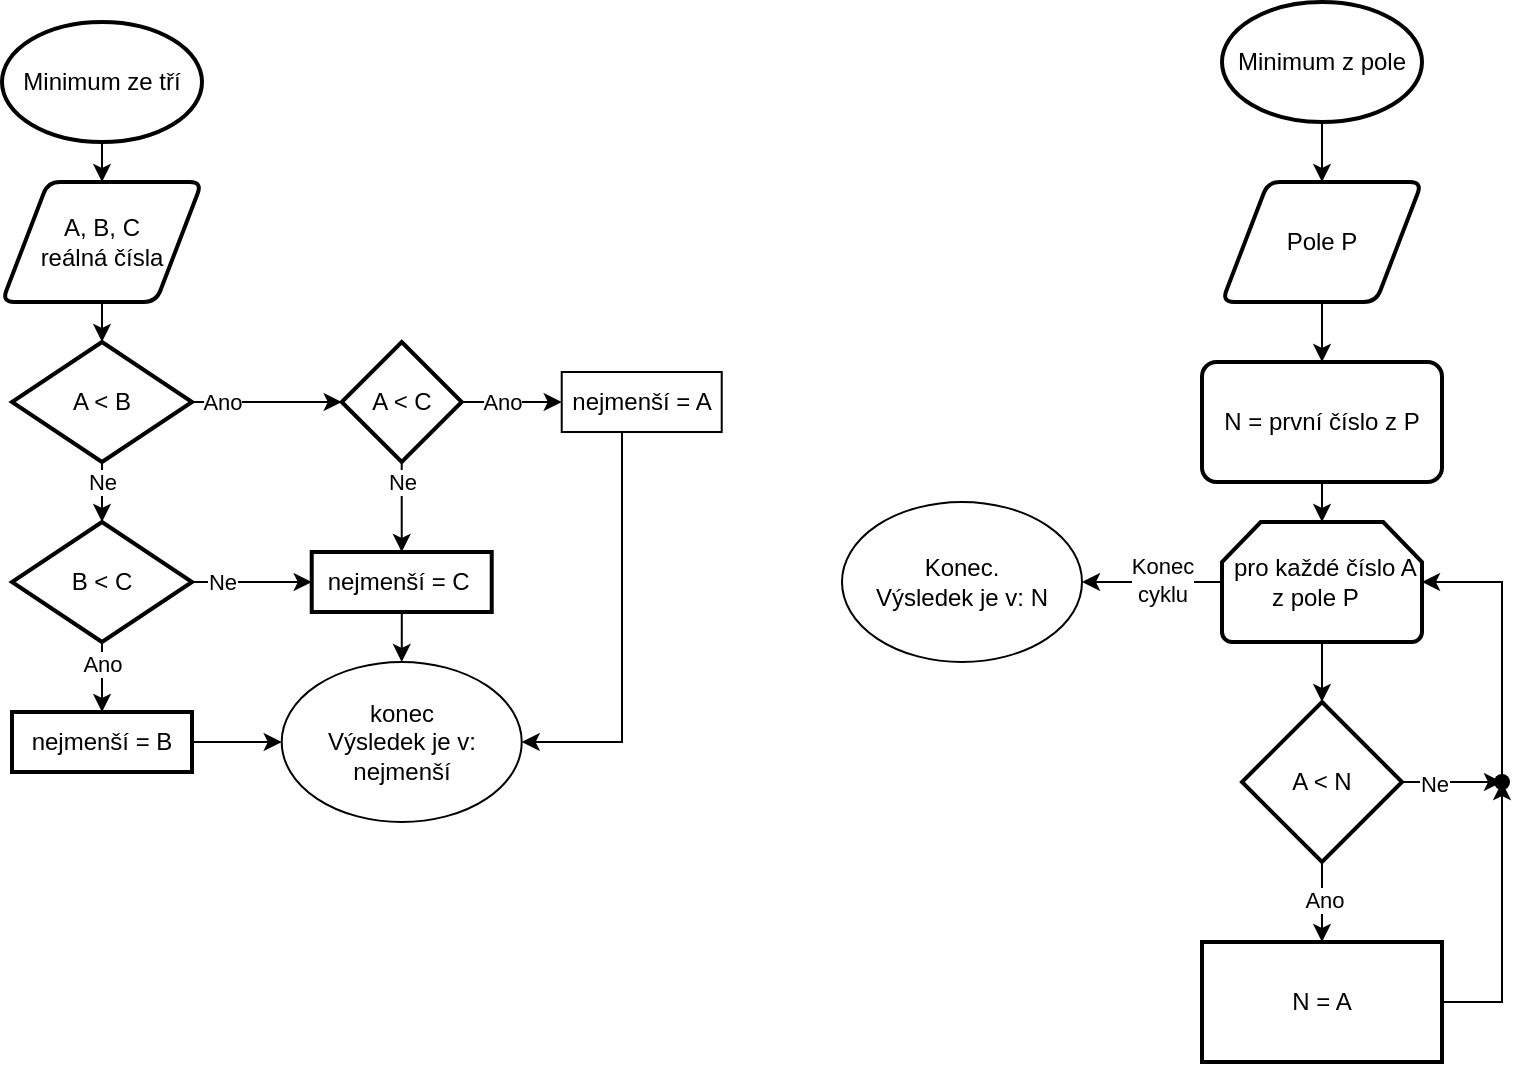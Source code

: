<mxfile version="22.1.0" type="device">
  <diagram id="C5RBs43oDa-KdzZeNtuy" name="Page-1">
    <mxGraphModel dx="956" dy="547" grid="1" gridSize="10" guides="1" tooltips="1" connect="1" arrows="1" fold="1" page="1" pageScale="1" pageWidth="827" pageHeight="1169" math="0" shadow="0">
      <root>
        <mxCell id="WIyWlLk6GJQsqaUBKTNV-0" />
        <mxCell id="WIyWlLk6GJQsqaUBKTNV-1" parent="WIyWlLk6GJQsqaUBKTNV-0" />
        <mxCell id="lWcfCqnBrpmpNp4GFeh8-3" value="" style="edgeStyle=orthogonalEdgeStyle;rounded=0;orthogonalLoop=1;jettySize=auto;html=1;" edge="1" parent="WIyWlLk6GJQsqaUBKTNV-1" source="lWcfCqnBrpmpNp4GFeh8-0" target="lWcfCqnBrpmpNp4GFeh8-1">
          <mxGeometry relative="1" as="geometry" />
        </mxCell>
        <mxCell id="lWcfCqnBrpmpNp4GFeh8-0" value="Minimum ze tří" style="strokeWidth=2;html=1;shape=mxgraph.flowchart.start_1;whiteSpace=wrap;" vertex="1" parent="WIyWlLk6GJQsqaUBKTNV-1">
          <mxGeometry x="40" y="50" width="100" height="60" as="geometry" />
        </mxCell>
        <mxCell id="lWcfCqnBrpmpNp4GFeh8-34" value="" style="edgeStyle=orthogonalEdgeStyle;rounded=0;orthogonalLoop=1;jettySize=auto;html=1;" edge="1" parent="WIyWlLk6GJQsqaUBKTNV-1" source="lWcfCqnBrpmpNp4GFeh8-1" target="lWcfCqnBrpmpNp4GFeh8-4">
          <mxGeometry relative="1" as="geometry" />
        </mxCell>
        <mxCell id="lWcfCqnBrpmpNp4GFeh8-1" value="A, B, C&lt;br&gt;reálná čísla" style="shape=parallelogram;html=1;strokeWidth=2;perimeter=parallelogramPerimeter;whiteSpace=wrap;rounded=1;arcSize=12;size=0.23;" vertex="1" parent="WIyWlLk6GJQsqaUBKTNV-1">
          <mxGeometry x="40" y="130" width="100" height="60" as="geometry" />
        </mxCell>
        <mxCell id="lWcfCqnBrpmpNp4GFeh8-7" value="Ano" style="edgeStyle=orthogonalEdgeStyle;rounded=0;orthogonalLoop=1;jettySize=auto;html=1;" edge="1" parent="WIyWlLk6GJQsqaUBKTNV-1" source="lWcfCqnBrpmpNp4GFeh8-4" target="lWcfCqnBrpmpNp4GFeh8-6">
          <mxGeometry x="-0.599" relative="1" as="geometry">
            <mxPoint as="offset" />
          </mxGeometry>
        </mxCell>
        <mxCell id="lWcfCqnBrpmpNp4GFeh8-23" value="" style="edgeStyle=orthogonalEdgeStyle;rounded=0;orthogonalLoop=1;jettySize=auto;html=1;" edge="1" parent="WIyWlLk6GJQsqaUBKTNV-1" source="lWcfCqnBrpmpNp4GFeh8-4" target="lWcfCqnBrpmpNp4GFeh8-22">
          <mxGeometry relative="1" as="geometry" />
        </mxCell>
        <mxCell id="lWcfCqnBrpmpNp4GFeh8-27" value="Ne" style="edgeLabel;html=1;align=center;verticalAlign=middle;resizable=0;points=[];" vertex="1" connectable="0" parent="lWcfCqnBrpmpNp4GFeh8-23">
          <mxGeometry x="-0.072" relative="1" as="geometry">
            <mxPoint y="-7" as="offset" />
          </mxGeometry>
        </mxCell>
        <mxCell id="lWcfCqnBrpmpNp4GFeh8-4" value="A &amp;lt; B" style="strokeWidth=2;html=1;shape=mxgraph.flowchart.decision;whiteSpace=wrap;" vertex="1" parent="WIyWlLk6GJQsqaUBKTNV-1">
          <mxGeometry x="45" y="210" width="90" height="60" as="geometry" />
        </mxCell>
        <mxCell id="lWcfCqnBrpmpNp4GFeh8-9" value="Ano&lt;br&gt;" style="edgeStyle=orthogonalEdgeStyle;rounded=0;orthogonalLoop=1;jettySize=auto;html=1;" edge="1" parent="WIyWlLk6GJQsqaUBKTNV-1" source="lWcfCqnBrpmpNp4GFeh8-6" target="lWcfCqnBrpmpNp4GFeh8-10">
          <mxGeometry x="-0.194" relative="1" as="geometry">
            <mxPoint x="299.86" y="380.0" as="targetPoint" />
            <Array as="points">
              <mxPoint x="280" y="240" />
              <mxPoint x="280" y="240" />
            </Array>
            <mxPoint as="offset" />
          </mxGeometry>
        </mxCell>
        <mxCell id="lWcfCqnBrpmpNp4GFeh8-17" value="" style="edgeStyle=orthogonalEdgeStyle;rounded=0;orthogonalLoop=1;jettySize=auto;html=1;verticalAlign=middle;labelPosition=center;verticalLabelPosition=middle;align=center;" edge="1" parent="WIyWlLk6GJQsqaUBKTNV-1" source="lWcfCqnBrpmpNp4GFeh8-6" target="lWcfCqnBrpmpNp4GFeh8-16">
          <mxGeometry relative="1" as="geometry" />
        </mxCell>
        <mxCell id="lWcfCqnBrpmpNp4GFeh8-32" value="Ne" style="edgeLabel;html=1;align=center;verticalAlign=middle;resizable=0;points=[];" vertex="1" connectable="0" parent="lWcfCqnBrpmpNp4GFeh8-17">
          <mxGeometry x="0.237" y="1" relative="1" as="geometry">
            <mxPoint x="-1" y="-18" as="offset" />
          </mxGeometry>
        </mxCell>
        <mxCell id="lWcfCqnBrpmpNp4GFeh8-6" value="A &amp;lt; C" style="strokeWidth=2;html=1;shape=mxgraph.flowchart.decision;whiteSpace=wrap;" vertex="1" parent="WIyWlLk6GJQsqaUBKTNV-1">
          <mxGeometry x="209.86" y="210" width="60" height="60" as="geometry" />
        </mxCell>
        <mxCell id="lWcfCqnBrpmpNp4GFeh8-12" value="" style="edgeStyle=orthogonalEdgeStyle;rounded=0;orthogonalLoop=1;jettySize=auto;html=1;" edge="1" parent="WIyWlLk6GJQsqaUBKTNV-1" source="lWcfCqnBrpmpNp4GFeh8-10" target="lWcfCqnBrpmpNp4GFeh8-11">
          <mxGeometry relative="1" as="geometry">
            <mxPoint x="299.86" y="410.029" as="targetPoint" />
            <Array as="points">
              <mxPoint x="350" y="410" />
            </Array>
          </mxGeometry>
        </mxCell>
        <mxCell id="lWcfCqnBrpmpNp4GFeh8-10" value="nejmenší = A" style="whiteSpace=wrap;html=1;" vertex="1" parent="WIyWlLk6GJQsqaUBKTNV-1">
          <mxGeometry x="319.86" y="225" width="80" height="30" as="geometry" />
        </mxCell>
        <mxCell id="lWcfCqnBrpmpNp4GFeh8-11" value="konec&lt;br&gt;Výsledek je v: nejmenší" style="ellipse;whiteSpace=wrap;html=1;" vertex="1" parent="WIyWlLk6GJQsqaUBKTNV-1">
          <mxGeometry x="179.86" y="370" width="120" height="80" as="geometry" />
        </mxCell>
        <mxCell id="lWcfCqnBrpmpNp4GFeh8-19" style="edgeStyle=orthogonalEdgeStyle;rounded=0;orthogonalLoop=1;jettySize=auto;html=1;" edge="1" parent="WIyWlLk6GJQsqaUBKTNV-1" source="lWcfCqnBrpmpNp4GFeh8-16" target="lWcfCqnBrpmpNp4GFeh8-11">
          <mxGeometry relative="1" as="geometry">
            <mxPoint x="239.86" y="370" as="targetPoint" />
            <Array as="points" />
          </mxGeometry>
        </mxCell>
        <mxCell id="lWcfCqnBrpmpNp4GFeh8-16" value="nejmenší = C&amp;nbsp;" style="whiteSpace=wrap;html=1;strokeWidth=2;" vertex="1" parent="WIyWlLk6GJQsqaUBKTNV-1">
          <mxGeometry x="194.86" y="315" width="90" height="30" as="geometry" />
        </mxCell>
        <mxCell id="lWcfCqnBrpmpNp4GFeh8-25" value="" style="edgeStyle=orthogonalEdgeStyle;rounded=0;orthogonalLoop=1;jettySize=auto;html=1;" edge="1" parent="WIyWlLk6GJQsqaUBKTNV-1" source="lWcfCqnBrpmpNp4GFeh8-22" target="lWcfCqnBrpmpNp4GFeh8-24">
          <mxGeometry relative="1" as="geometry" />
        </mxCell>
        <mxCell id="lWcfCqnBrpmpNp4GFeh8-28" value="Ano" style="edgeLabel;html=1;align=center;verticalAlign=middle;resizable=0;points=[];" vertex="1" connectable="0" parent="lWcfCqnBrpmpNp4GFeh8-25">
          <mxGeometry x="-0.037" relative="1" as="geometry">
            <mxPoint y="-8" as="offset" />
          </mxGeometry>
        </mxCell>
        <mxCell id="lWcfCqnBrpmpNp4GFeh8-30" value="" style="edgeStyle=orthogonalEdgeStyle;rounded=0;orthogonalLoop=1;jettySize=auto;html=1;" edge="1" parent="WIyWlLk6GJQsqaUBKTNV-1" source="lWcfCqnBrpmpNp4GFeh8-22" target="lWcfCqnBrpmpNp4GFeh8-16">
          <mxGeometry relative="1" as="geometry" />
        </mxCell>
        <mxCell id="lWcfCqnBrpmpNp4GFeh8-31" value="Ne" style="edgeLabel;html=1;align=center;verticalAlign=middle;resizable=0;points=[];" vertex="1" connectable="0" parent="lWcfCqnBrpmpNp4GFeh8-30">
          <mxGeometry x="0.122" y="1" relative="1" as="geometry">
            <mxPoint x="-19" y="1" as="offset" />
          </mxGeometry>
        </mxCell>
        <mxCell id="lWcfCqnBrpmpNp4GFeh8-22" value="B &amp;lt; C" style="strokeWidth=2;html=1;shape=mxgraph.flowchart.decision;whiteSpace=wrap;" vertex="1" parent="WIyWlLk6GJQsqaUBKTNV-1">
          <mxGeometry x="45" y="300" width="90" height="60" as="geometry" />
        </mxCell>
        <mxCell id="lWcfCqnBrpmpNp4GFeh8-26" style="edgeStyle=orthogonalEdgeStyle;rounded=0;orthogonalLoop=1;jettySize=auto;html=1;" edge="1" parent="WIyWlLk6GJQsqaUBKTNV-1" source="lWcfCqnBrpmpNp4GFeh8-24" target="lWcfCqnBrpmpNp4GFeh8-11">
          <mxGeometry relative="1" as="geometry">
            <mxPoint x="195.0" y="440.029" as="targetPoint" />
            <Array as="points" />
          </mxGeometry>
        </mxCell>
        <mxCell id="lWcfCqnBrpmpNp4GFeh8-24" value="nejmenší = B" style="whiteSpace=wrap;html=1;strokeWidth=2;" vertex="1" parent="WIyWlLk6GJQsqaUBKTNV-1">
          <mxGeometry x="45" y="395" width="90" height="30" as="geometry" />
        </mxCell>
        <mxCell id="lWcfCqnBrpmpNp4GFeh8-35" value="" style="edgeStyle=orthogonalEdgeStyle;rounded=0;orthogonalLoop=1;jettySize=auto;html=1;" edge="1" parent="WIyWlLk6GJQsqaUBKTNV-1" source="lWcfCqnBrpmpNp4GFeh8-36" target="lWcfCqnBrpmpNp4GFeh8-37">
          <mxGeometry relative="1" as="geometry" />
        </mxCell>
        <mxCell id="lWcfCqnBrpmpNp4GFeh8-36" value="Minimum z pole" style="strokeWidth=2;html=1;shape=mxgraph.flowchart.start_1;whiteSpace=wrap;" vertex="1" parent="WIyWlLk6GJQsqaUBKTNV-1">
          <mxGeometry x="650" y="40" width="100" height="60" as="geometry" />
        </mxCell>
        <mxCell id="lWcfCqnBrpmpNp4GFeh8-39" value="" style="edgeStyle=orthogonalEdgeStyle;rounded=0;orthogonalLoop=1;jettySize=auto;html=1;" edge="1" parent="WIyWlLk6GJQsqaUBKTNV-1" source="lWcfCqnBrpmpNp4GFeh8-37" target="lWcfCqnBrpmpNp4GFeh8-38">
          <mxGeometry relative="1" as="geometry" />
        </mxCell>
        <mxCell id="lWcfCqnBrpmpNp4GFeh8-37" value="Pole P" style="shape=parallelogram;html=1;strokeWidth=2;perimeter=parallelogramPerimeter;whiteSpace=wrap;rounded=1;arcSize=12;size=0.23;" vertex="1" parent="WIyWlLk6GJQsqaUBKTNV-1">
          <mxGeometry x="650" y="130" width="100" height="60" as="geometry" />
        </mxCell>
        <mxCell id="lWcfCqnBrpmpNp4GFeh8-43" value="" style="edgeStyle=orthogonalEdgeStyle;rounded=0;orthogonalLoop=1;jettySize=auto;html=1;" edge="1" parent="WIyWlLk6GJQsqaUBKTNV-1" source="lWcfCqnBrpmpNp4GFeh8-38" target="lWcfCqnBrpmpNp4GFeh8-42">
          <mxGeometry relative="1" as="geometry" />
        </mxCell>
        <mxCell id="lWcfCqnBrpmpNp4GFeh8-38" value="N = první číslo z P" style="whiteSpace=wrap;html=1;strokeWidth=2;rounded=1;arcSize=12;" vertex="1" parent="WIyWlLk6GJQsqaUBKTNV-1">
          <mxGeometry x="640" y="220" width="120" height="60" as="geometry" />
        </mxCell>
        <mxCell id="lWcfCqnBrpmpNp4GFeh8-45" value="" style="edgeStyle=orthogonalEdgeStyle;rounded=0;orthogonalLoop=1;jettySize=auto;html=1;" edge="1" parent="WIyWlLk6GJQsqaUBKTNV-1" source="lWcfCqnBrpmpNp4GFeh8-42" target="lWcfCqnBrpmpNp4GFeh8-44">
          <mxGeometry relative="1" as="geometry" />
        </mxCell>
        <mxCell id="lWcfCqnBrpmpNp4GFeh8-55" style="edgeStyle=orthogonalEdgeStyle;rounded=0;orthogonalLoop=1;jettySize=auto;html=1;" edge="1" parent="WIyWlLk6GJQsqaUBKTNV-1" source="lWcfCqnBrpmpNp4GFeh8-42" target="lWcfCqnBrpmpNp4GFeh8-56">
          <mxGeometry relative="1" as="geometry">
            <mxPoint x="600" y="330" as="targetPoint" />
          </mxGeometry>
        </mxCell>
        <mxCell id="lWcfCqnBrpmpNp4GFeh8-57" value="Konec&lt;br&gt;cyklu" style="edgeLabel;html=1;align=center;verticalAlign=middle;resizable=0;points=[];" vertex="1" connectable="0" parent="lWcfCqnBrpmpNp4GFeh8-55">
          <mxGeometry x="-0.135" y="-1" relative="1" as="geometry">
            <mxPoint as="offset" />
          </mxGeometry>
        </mxCell>
        <mxCell id="lWcfCqnBrpmpNp4GFeh8-42" value="&amp;nbsp;pro každé číslo A z pole P&amp;nbsp;&amp;nbsp;" style="strokeWidth=2;html=1;shape=mxgraph.flowchart.loop_limit;whiteSpace=wrap;" vertex="1" parent="WIyWlLk6GJQsqaUBKTNV-1">
          <mxGeometry x="650" y="300" width="100" height="60" as="geometry" />
        </mxCell>
        <mxCell id="lWcfCqnBrpmpNp4GFeh8-47" value="" style="edgeStyle=orthogonalEdgeStyle;rounded=0;orthogonalLoop=1;jettySize=auto;html=1;" edge="1" parent="WIyWlLk6GJQsqaUBKTNV-1" source="lWcfCqnBrpmpNp4GFeh8-44" target="lWcfCqnBrpmpNp4GFeh8-46">
          <mxGeometry relative="1" as="geometry" />
        </mxCell>
        <mxCell id="lWcfCqnBrpmpNp4GFeh8-48" value="Ano" style="edgeLabel;html=1;align=center;verticalAlign=middle;resizable=0;points=[];" vertex="1" connectable="0" parent="lWcfCqnBrpmpNp4GFeh8-47">
          <mxGeometry x="-0.083" y="1" relative="1" as="geometry">
            <mxPoint as="offset" />
          </mxGeometry>
        </mxCell>
        <mxCell id="lWcfCqnBrpmpNp4GFeh8-59" value="" style="edgeStyle=orthogonalEdgeStyle;rounded=0;orthogonalLoop=1;jettySize=auto;html=1;" edge="1" parent="WIyWlLk6GJQsqaUBKTNV-1" source="lWcfCqnBrpmpNp4GFeh8-44" target="lWcfCqnBrpmpNp4GFeh8-51">
          <mxGeometry relative="1" as="geometry" />
        </mxCell>
        <mxCell id="lWcfCqnBrpmpNp4GFeh8-60" value="Ne" style="edgeLabel;html=1;align=center;verticalAlign=middle;resizable=0;points=[];" vertex="1" connectable="0" parent="lWcfCqnBrpmpNp4GFeh8-59">
          <mxGeometry x="-0.385" y="-1" relative="1" as="geometry">
            <mxPoint as="offset" />
          </mxGeometry>
        </mxCell>
        <mxCell id="lWcfCqnBrpmpNp4GFeh8-44" value="A &amp;lt; N" style="rhombus;whiteSpace=wrap;html=1;strokeWidth=2;" vertex="1" parent="WIyWlLk6GJQsqaUBKTNV-1">
          <mxGeometry x="660" y="390" width="80" height="80" as="geometry" />
        </mxCell>
        <mxCell id="lWcfCqnBrpmpNp4GFeh8-46" value="N = A" style="whiteSpace=wrap;html=1;strokeWidth=2;" vertex="1" parent="WIyWlLk6GJQsqaUBKTNV-1">
          <mxGeometry x="640" y="510" width="120" height="60" as="geometry" />
        </mxCell>
        <mxCell id="lWcfCqnBrpmpNp4GFeh8-53" style="edgeStyle=orthogonalEdgeStyle;rounded=0;orthogonalLoop=1;jettySize=auto;html=1;entryX=1;entryY=0.5;entryDx=0;entryDy=0;entryPerimeter=0;" edge="1" parent="WIyWlLk6GJQsqaUBKTNV-1" source="lWcfCqnBrpmpNp4GFeh8-51" target="lWcfCqnBrpmpNp4GFeh8-42">
          <mxGeometry relative="1" as="geometry">
            <mxPoint x="860" y="330" as="targetPoint" />
            <Array as="points">
              <mxPoint x="790" y="330" />
            </Array>
          </mxGeometry>
        </mxCell>
        <mxCell id="lWcfCqnBrpmpNp4GFeh8-51" value="" style="shape=waypoint;sketch=0;size=6;pointerEvents=1;points=[];fillColor=default;resizable=0;rotatable=0;perimeter=centerPerimeter;snapToPoint=1;strokeWidth=2;" vertex="1" parent="WIyWlLk6GJQsqaUBKTNV-1">
          <mxGeometry x="780" y="420" width="20" height="20" as="geometry" />
        </mxCell>
        <mxCell id="lWcfCqnBrpmpNp4GFeh8-54" style="edgeStyle=orthogonalEdgeStyle;rounded=0;orthogonalLoop=1;jettySize=auto;html=1;entryX=0.714;entryY=0.707;entryDx=0;entryDy=0;entryPerimeter=0;" edge="1" parent="WIyWlLk6GJQsqaUBKTNV-1" source="lWcfCqnBrpmpNp4GFeh8-46" target="lWcfCqnBrpmpNp4GFeh8-51">
          <mxGeometry relative="1" as="geometry" />
        </mxCell>
        <mxCell id="lWcfCqnBrpmpNp4GFeh8-56" value="Konec.&lt;br&gt;Výsledek je v: N" style="ellipse;whiteSpace=wrap;html=1;" vertex="1" parent="WIyWlLk6GJQsqaUBKTNV-1">
          <mxGeometry x="460" y="290" width="120" height="80" as="geometry" />
        </mxCell>
      </root>
    </mxGraphModel>
  </diagram>
</mxfile>
